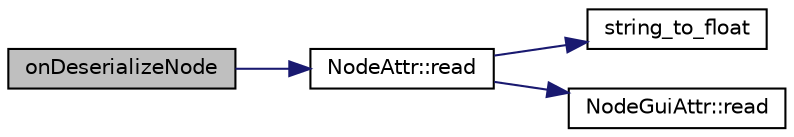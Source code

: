 digraph "onDeserializeNode"
{
  edge [fontname="Helvetica",fontsize="10",labelfontname="Helvetica",labelfontsize="10"];
  node [fontname="Helvetica",fontsize="10",shape=record];
  rankdir="LR";
  Node7 [label="onDeserializeNode",height=0.2,width=0.4,color="black", fillcolor="grey75", style="filled", fontcolor="black"];
  Node7 -> Node8 [color="midnightblue",fontsize="10",style="solid",fontname="Helvetica"];
  Node8 [label="NodeAttr::read",height=0.2,width=0.4,color="black", fillcolor="white", style="filled",URL="$struct_node_attr.html#a33c9654fe14019595e13bab7dde6cfdc",tooltip="Lis la struct depuis un flux d&#39;entrée. "];
  Node8 -> Node9 [color="midnightblue",fontsize="10",style="solid",fontname="Helvetica"];
  Node9 [label="string_to_float",height=0.2,width=0.4,color="black", fillcolor="white", style="filled",URL="$utils_8h.html#a944596b18449096185b36224e7320f5d"];
  Node8 -> Node10 [color="midnightblue",fontsize="10",style="solid",fontname="Helvetica"];
  Node10 [label="NodeGuiAttr::read",height=0.2,width=0.4,color="black", fillcolor="white", style="filled",URL="$struct_node_gui_attr.html#a7ce8e0863f88a40e242bc3ba71c37663",tooltip="Lis l&#39;objet à partir d&#39;un flux. "];
}
